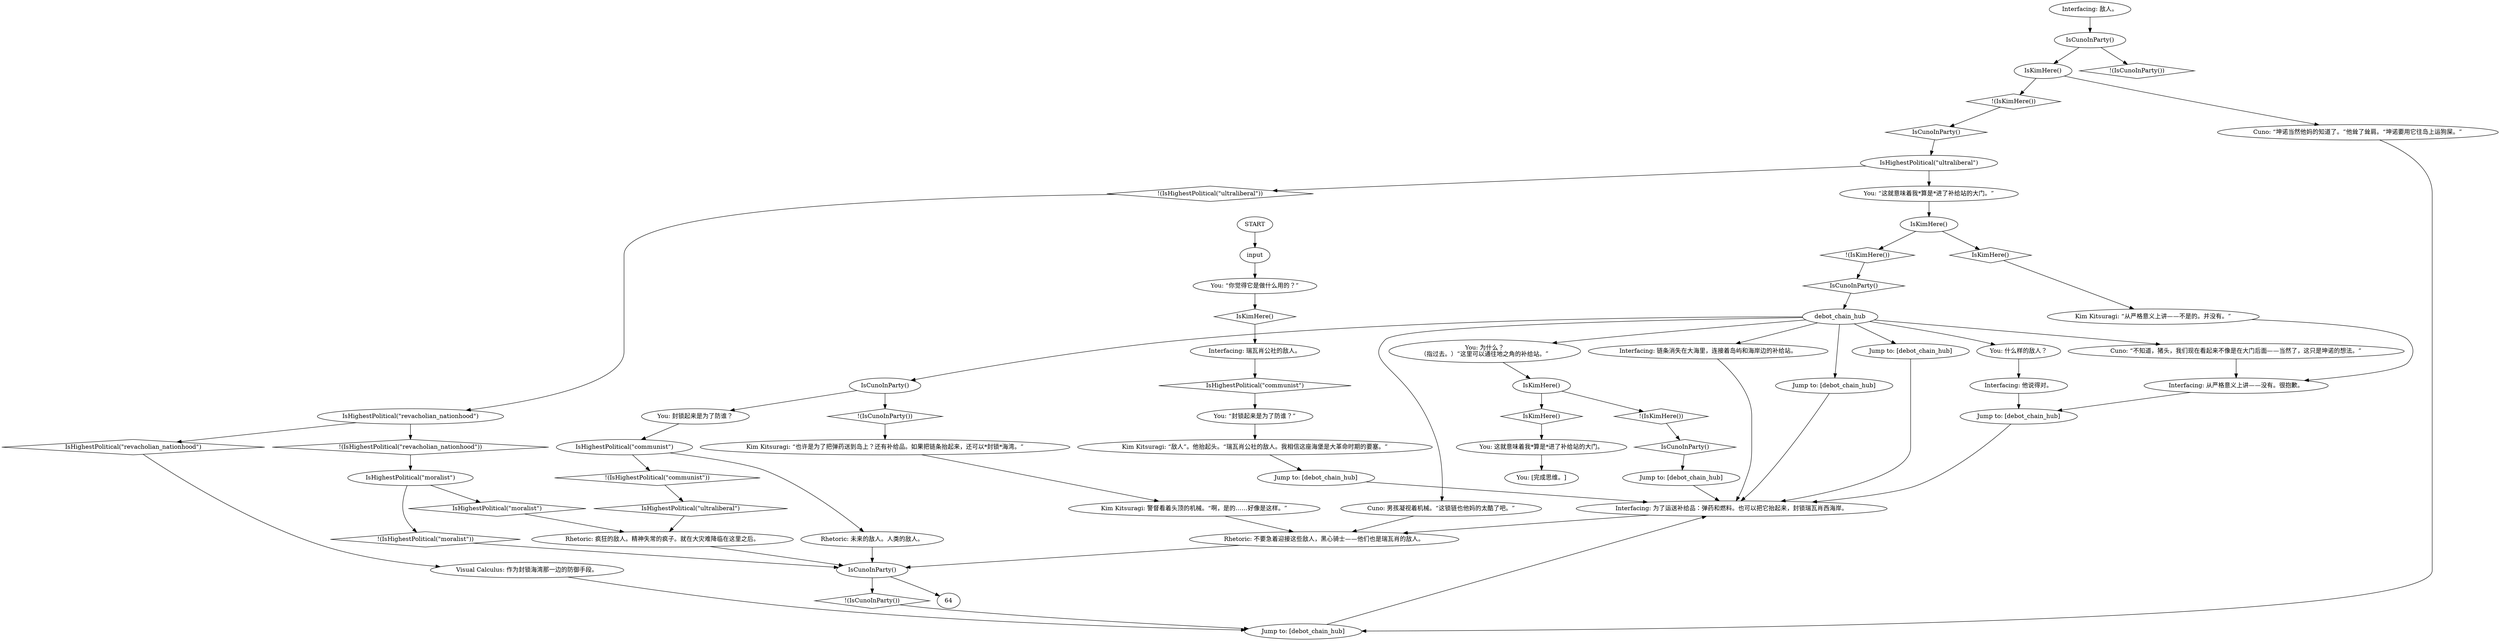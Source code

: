 # SEAFORT ORB / chain afterthought
# (afterthought about chain)
# ==================================================
digraph G {
	  0 [label="START"];
	  1 [label="input"];
	  2 [label="Jump to: [debot_chain_hub]"];
	  3 [label="Rhetoric: 疯狂的敌人。精神失常的疯子。就在大灾难降临在这里之后。"];
	  4 [label="IsKimHere()"];
	  5 [label="IsKimHere()", shape=diamond];
	  6 [label="!(IsKimHere())", shape=diamond];
	  7 [label="Kim Kitsuragi: “从严格意义上讲——不是的。并没有。”"];
	  8 [label="You: 什么样的敌人？"];
	  9 [label="IsHighestPolitical(\"moralist\")"];
	  10 [label="IsHighestPolitical(\"moralist\")", shape=diamond];
	  11 [label="!(IsHighestPolitical(\"moralist\"))", shape=diamond];
	  12 [label="Kim Kitsuragi: “敌人”。他抬起头。“瑞瓦肖公社的敌人。我相信这座海堡是大革命时期的要塞。”"];
	  13 [label="Jump to: [debot_chain_hub]"];
	  14 [label="You: 为什么？\n（指过去。）“这里可以通往地之角的补给站。”"];
	  15 [label="IsHighestPolitical(\"revacholian_nationhood\")"];
	  16 [label="IsHighestPolitical(\"revacholian_nationhood\")", shape=diamond];
	  17 [label="!(IsHighestPolitical(\"revacholian_nationhood\"))", shape=diamond];
	  18 [label="Jump to: [debot_chain_hub]"];
	  19 [label="IsKimHere()"];
	  20 [label="IsKimHere()", shape=diamond];
	  21 [label="!(IsKimHere())", shape=diamond];
	  22 [label="Interfacing: 敌人。"];
	  23 [label="IsHighestPolitical(\"communist\")"];
	  24 [label="IsHighestPolitical(\"communist\")", shape=diamond];
	  25 [label="!(IsHighestPolitical(\"communist\"))", shape=diamond];
	  26 [label="Rhetoric: 未来的敌人。人类的敌人。"];
	  27 [label="You: “封锁起来是为了防谁？”"];
	  28 [label="Cuno: “不知道，猪头，我们现在看起来不像是在大门后面——当然了，这只是坤诺的想法。”"];
	  29 [label="debot_chain_hub"];
	  30 [label="Interfacing: 为了运送补给品：弹药和燃料。也可以把它抬起来，封锁瑞瓦肖西海岸。"];
	  31 [label="Kim Kitsuragi: “也许是为了把弹药送到岛上？还有补给品。如果把链条抬起来，还可以*封锁*海湾。”"];
	  32 [label="Interfacing: 瑞瓦肖公社的敌人。"];
	  33 [label="Interfacing: 他说得对。"];
	  34 [label="Interfacing: 从严格意义上讲——没有。很抱歉。"];
	  35 [label="You: [完成思维。]"];
	  36 [label="Jump to: [debot_chain_hub]"];
	  37 [label="Rhetoric: 不要急着迎接这些敌人，黑心骑士——他们也是瑞瓦肖的敌人。"];
	  38 [label="Visual Calculus: 作为封锁海湾那一边的防御手段。"];
	  39 [label="Kim Kitsuragi: 警督看着头顶的机械。“啊，是的……好像是这样。”"];
	  40 [label="You: 这就意味着我*算是*进了补给站的大门。"];
	  41 [label="IsCunoInParty()"];
	  42 [label="IsCunoInParty()", shape=diamond];
	  43 [label="!(IsCunoInParty())", shape=diamond];
	  44 [label="You: 封锁起来是为了防谁？"];
	  45 [label="Cuno: 男孩凝视着机械。“这锁链也他妈的太酷了吧。”"];
	  46 [label="Jump to: [debot_chain_hub]"];
	  47 [label="IsCunoInParty()"];
	  48 [label="IsCunoInParty()", shape=diamond];
	  49 [label="!(IsCunoInParty())", shape=diamond];
	  50 [label="IsKimHere()"];
	  51 [label="IsKimHere()", shape=diamond];
	  52 [label="!(IsKimHere())", shape=diamond];
	  53 [label="Cuno: “坤诺当然他妈的知道了。”他耸了耸肩。“坤诺要用它往岛上运狗屎。”"];
	  54 [label="IsHighestPolitical(\"ultraliberal\")"];
	  55 [label="IsHighestPolitical(\"ultraliberal\")", shape=diamond];
	  56 [label="!(IsHighestPolitical(\"ultraliberal\"))", shape=diamond];
	  57 [label="You: “这就意味着我*算是*进了补给站的大门。”"];
	  58 [label="Interfacing: 链条消失在大海里，连接着岛屿和海岸边的补给站。"];
	  59 [label="You: “你觉得它是做什么用的？”"];
	  60 [label="Jump to: [debot_chain_hub]"];
	  61 [label="IsCunoInParty()"];
	  62 [label="IsCunoInParty()", shape=diamond];
	  63 [label="!(IsCunoInParty())", shape=diamond];
	  0 -> 1
	  1 -> 59
	  2 -> 30
	  3 -> 61
	  4 -> 5
	  4 -> 6
	  5 -> 40
	  6 -> 42
	  7 -> 34
	  8 -> 33
	  9 -> 10
	  9 -> 11
	  10 -> 3
	  11 -> 61
	  12 -> 18
	  13 -> 30
	  14 -> 4
	  15 -> 16
	  15 -> 17
	  16 -> 38
	  17 -> 9
	  18 -> 30
	  19 -> 20
	  19 -> 21
	  20 -> 7
	  21 -> 48
	  22 -> 47
	  23 -> 25
	  23 -> 26
	  24 -> 27
	  25 -> 55
	  26 -> 61
	  27 -> 12
	  28 -> 34
	  29 -> 36
	  29 -> 8
	  29 -> 41
	  29 -> 45
	  29 -> 60
	  29 -> 14
	  29 -> 58
	  29 -> 28
	  30 -> 37
	  31 -> 39
	  32 -> 24
	  33 -> 13
	  34 -> 13
	  36 -> 30
	  37 -> 61
	  38 -> 2
	  39 -> 37
	  40 -> 35
	  41 -> 43
	  41 -> 44
	  42 -> 46
	  43 -> 31
	  44 -> 23
	  45 -> 37
	  46 -> 30
	  47 -> 49
	  47 -> 50
	  48 -> 29
	  50 -> 52
	  50 -> 53
	  51 -> 32
	  52 -> 62
	  53 -> 2
	  54 -> 56
	  54 -> 57
	  55 -> 3
	  56 -> 15
	  57 -> 19
	  58 -> 30
	  59 -> 51
	  60 -> 30
	  61 -> 64
	  61 -> 63
	  62 -> 54
	  63 -> 2
}

